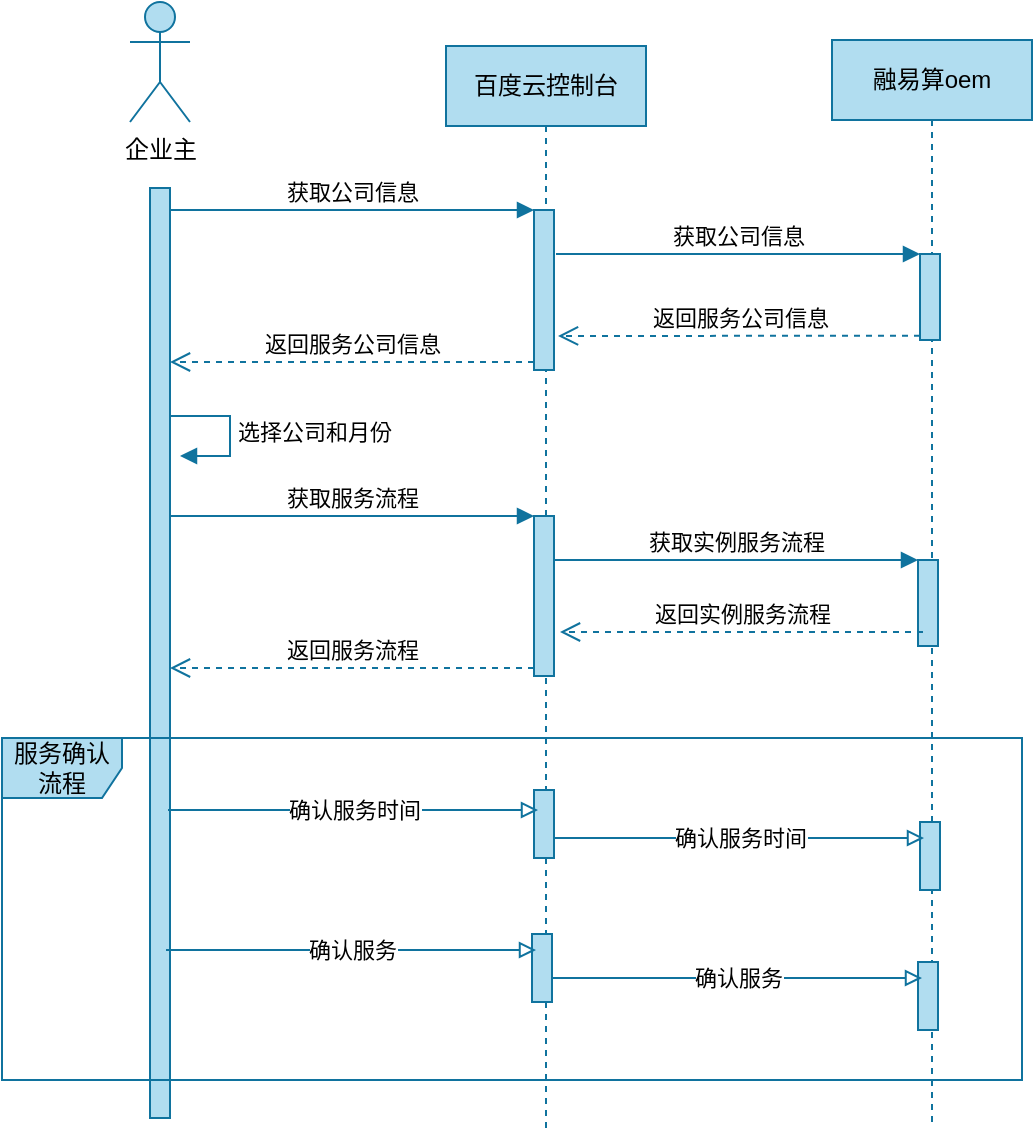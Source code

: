 <mxfile version="14.5.0" type="github">
  <diagram id="pdiUcYmV41l5lF85I3fY" name="第 1 页">
    <mxGraphModel dx="2435" dy="1243" grid="0" gridSize="10" guides="1" tooltips="1" connect="1" arrows="1" fold="1" page="0" pageScale="1" pageWidth="827" pageHeight="1169" math="0" shadow="0">
      <root>
        <mxCell id="0" />
        <mxCell id="1" parent="0" />
        <mxCell id="1grWuq6EI6ZFpnW52qJH-1" value="&lt;font color=&quot;#000000&quot;&gt;百度云控制台&lt;br&gt;&lt;/font&gt;" style="shape=umlLifeline;perimeter=lifelinePerimeter;whiteSpace=wrap;html=1;container=1;collapsible=0;recursiveResize=0;outlineConnect=0;fillColor=#b1ddf0;strokeColor=#10739e;" vertex="1" parent="1">
          <mxGeometry x="-539" y="-187" width="100" height="543" as="geometry" />
        </mxCell>
        <mxCell id="1grWuq6EI6ZFpnW52qJH-29" value="" style="html=1;points=[];perimeter=orthogonalPerimeter;fillColor=#b1ddf0;strokeColor=#10739e;" vertex="1" parent="1grWuq6EI6ZFpnW52qJH-1">
          <mxGeometry x="44" y="82" width="10" height="80" as="geometry" />
        </mxCell>
        <mxCell id="1grWuq6EI6ZFpnW52qJH-47" value="" style="html=1;points=[];perimeter=orthogonalPerimeter;fillColor=#b1ddf0;strokeColor=#10739e;" vertex="1" parent="1grWuq6EI6ZFpnW52qJH-1">
          <mxGeometry x="44" y="235" width="10" height="80" as="geometry" />
        </mxCell>
        <mxCell id="1grWuq6EI6ZFpnW52qJH-48" value="获取服务流程" style="html=1;verticalAlign=bottom;endArrow=block;entryX=0;entryY=0;fillColor=#b1ddf0;strokeColor=#10739e;" edge="1" parent="1grWuq6EI6ZFpnW52qJH-1" target="1grWuq6EI6ZFpnW52qJH-47">
          <mxGeometry relative="1" as="geometry">
            <mxPoint x="-138" y="235" as="sourcePoint" />
          </mxGeometry>
        </mxCell>
        <mxCell id="1grWuq6EI6ZFpnW52qJH-49" value="返回服务流程" style="html=1;verticalAlign=bottom;endArrow=open;dashed=1;endSize=8;exitX=0;exitY=0.95;fillColor=#b1ddf0;strokeColor=#10739e;" edge="1" parent="1grWuq6EI6ZFpnW52qJH-1" source="1grWuq6EI6ZFpnW52qJH-47">
          <mxGeometry relative="1" as="geometry">
            <mxPoint x="-138" y="311" as="targetPoint" />
          </mxGeometry>
        </mxCell>
        <mxCell id="1grWuq6EI6ZFpnW52qJH-14" value="" style="html=1;points=[];perimeter=orthogonalPerimeter;fillColor=#b1ddf0;strokeColor=#10739e;" vertex="1" parent="1grWuq6EI6ZFpnW52qJH-1">
          <mxGeometry x="44" y="372" width="10" height="34" as="geometry" />
        </mxCell>
        <mxCell id="1grWuq6EI6ZFpnW52qJH-3" value="企业主&lt;br&gt;" style="shape=umlActor;verticalLabelPosition=bottom;verticalAlign=top;html=1;fillColor=#b1ddf0;strokeColor=#10739e;" vertex="1" parent="1">
          <mxGeometry x="-697" y="-209" width="30" height="60" as="geometry" />
        </mxCell>
        <mxCell id="1grWuq6EI6ZFpnW52qJH-4" value="" style="html=1;points=[];perimeter=orthogonalPerimeter;fillColor=#b1ddf0;strokeColor=#10739e;" vertex="1" parent="1">
          <mxGeometry x="-687" y="-116" width="10" height="465" as="geometry" />
        </mxCell>
        <mxCell id="1grWuq6EI6ZFpnW52qJH-11" value="融易算oem" style="shape=umlLifeline;perimeter=lifelinePerimeter;whiteSpace=wrap;html=1;container=1;collapsible=0;recursiveResize=0;outlineConnect=0;fillColor=#b1ddf0;strokeColor=#10739e;" vertex="1" parent="1">
          <mxGeometry x="-346" y="-190" width="100" height="543" as="geometry" />
        </mxCell>
        <mxCell id="1grWuq6EI6ZFpnW52qJH-32" value="" style="html=1;points=[];perimeter=orthogonalPerimeter;fillColor=#b1ddf0;strokeColor=#10739e;" vertex="1" parent="1grWuq6EI6ZFpnW52qJH-11">
          <mxGeometry x="44" y="107" width="10" height="43" as="geometry" />
        </mxCell>
        <mxCell id="1grWuq6EI6ZFpnW52qJH-33" value="获取公司信息" style="html=1;verticalAlign=bottom;endArrow=block;entryX=0;entryY=0;fillColor=#b1ddf0;strokeColor=#10739e;" edge="1" parent="1grWuq6EI6ZFpnW52qJH-11" target="1grWuq6EI6ZFpnW52qJH-32">
          <mxGeometry relative="1" as="geometry">
            <mxPoint x="-138" y="107" as="sourcePoint" />
          </mxGeometry>
        </mxCell>
        <mxCell id="1grWuq6EI6ZFpnW52qJH-15" value="确认服务时间" style="endArrow=block;endFill=0;html=1;fillColor=#b1ddf0;strokeColor=#10739e;" edge="1" parent="1grWuq6EI6ZFpnW52qJH-11">
          <mxGeometry width="160" relative="1" as="geometry">
            <mxPoint x="-332" y="385" as="sourcePoint" />
            <mxPoint x="-147" y="385" as="targetPoint" />
            <Array as="points">
              <mxPoint x="-147" y="385" />
            </Array>
          </mxGeometry>
        </mxCell>
        <mxCell id="1grWuq6EI6ZFpnW52qJH-17" value="" style="html=1;points=[];perimeter=orthogonalPerimeter;fillColor=#b1ddf0;strokeColor=#10739e;" vertex="1" parent="1grWuq6EI6ZFpnW52qJH-11">
          <mxGeometry x="44" y="391" width="10" height="34" as="geometry" />
        </mxCell>
        <mxCell id="1grWuq6EI6ZFpnW52qJH-18" value="确认服务时间" style="endArrow=block;endFill=0;html=1;fillColor=#b1ddf0;strokeColor=#10739e;" edge="1" parent="1grWuq6EI6ZFpnW52qJH-11">
          <mxGeometry width="160" relative="1" as="geometry">
            <mxPoint x="-139" y="399" as="sourcePoint" />
            <mxPoint x="46" y="399" as="targetPoint" />
            <Array as="points">
              <mxPoint x="46" y="399" />
            </Array>
          </mxGeometry>
        </mxCell>
        <mxCell id="1grWuq6EI6ZFpnW52qJH-25" value="" style="html=1;points=[];perimeter=orthogonalPerimeter;fillColor=#b1ddf0;strokeColor=#10739e;" vertex="1" parent="1grWuq6EI6ZFpnW52qJH-11">
          <mxGeometry x="-150" y="447" width="10" height="34" as="geometry" />
        </mxCell>
        <mxCell id="1grWuq6EI6ZFpnW52qJH-26" value="确认服务" style="endArrow=block;endFill=0;html=1;fillColor=#b1ddf0;strokeColor=#10739e;" edge="1" parent="1grWuq6EI6ZFpnW52qJH-11">
          <mxGeometry width="160" relative="1" as="geometry">
            <mxPoint x="-333" y="455" as="sourcePoint" />
            <mxPoint x="-148" y="455" as="targetPoint" />
            <Array as="points">
              <mxPoint x="-148" y="455" />
            </Array>
          </mxGeometry>
        </mxCell>
        <mxCell id="1grWuq6EI6ZFpnW52qJH-27" value="" style="html=1;points=[];perimeter=orthogonalPerimeter;fillColor=#b1ddf0;strokeColor=#10739e;" vertex="1" parent="1grWuq6EI6ZFpnW52qJH-11">
          <mxGeometry x="43" y="461" width="10" height="34" as="geometry" />
        </mxCell>
        <mxCell id="1grWuq6EI6ZFpnW52qJH-28" value="确认服务" style="endArrow=block;endFill=0;html=1;fillColor=#b1ddf0;strokeColor=#10739e;" edge="1" parent="1grWuq6EI6ZFpnW52qJH-11">
          <mxGeometry width="160" relative="1" as="geometry">
            <mxPoint x="-140" y="469" as="sourcePoint" />
            <mxPoint x="45" y="469" as="targetPoint" />
            <Array as="points">
              <mxPoint x="45" y="469" />
            </Array>
          </mxGeometry>
        </mxCell>
        <mxCell id="1grWuq6EI6ZFpnW52qJH-50" value="" style="html=1;points=[];perimeter=orthogonalPerimeter;fillColor=#b1ddf0;strokeColor=#10739e;" vertex="1" parent="1grWuq6EI6ZFpnW52qJH-11">
          <mxGeometry x="43" y="260" width="10" height="43" as="geometry" />
        </mxCell>
        <mxCell id="1grWuq6EI6ZFpnW52qJH-51" value="获取实例服务流程" style="html=1;verticalAlign=bottom;endArrow=block;entryX=0;entryY=0;fillColor=#b1ddf0;strokeColor=#10739e;" edge="1" parent="1grWuq6EI6ZFpnW52qJH-11" target="1grWuq6EI6ZFpnW52qJH-50">
          <mxGeometry relative="1" as="geometry">
            <mxPoint x="-139" y="260" as="sourcePoint" />
          </mxGeometry>
        </mxCell>
        <mxCell id="1grWuq6EI6ZFpnW52qJH-20" value="选择公司和月份" style="edgeStyle=orthogonalEdgeStyle;html=1;align=left;spacingLeft=2;endArrow=block;rounded=0;entryX=1;entryY=0;fillColor=#b1ddf0;strokeColor=#10739e;" edge="1" parent="1">
          <mxGeometry relative="1" as="geometry">
            <mxPoint x="-677" y="-2" as="sourcePoint" />
            <Array as="points">
              <mxPoint x="-647" y="-2" />
            </Array>
            <mxPoint x="-672" y="18" as="targetPoint" />
          </mxGeometry>
        </mxCell>
        <mxCell id="1grWuq6EI6ZFpnW52qJH-30" value="获取公司信息" style="html=1;verticalAlign=bottom;endArrow=block;entryX=0;entryY=0;fillColor=#b1ddf0;strokeColor=#10739e;" edge="1" target="1grWuq6EI6ZFpnW52qJH-29" parent="1" source="1grWuq6EI6ZFpnW52qJH-4">
          <mxGeometry relative="1" as="geometry">
            <mxPoint x="-565" y="-105" as="sourcePoint" />
          </mxGeometry>
        </mxCell>
        <mxCell id="1grWuq6EI6ZFpnW52qJH-31" value="返回服务公司信息" style="html=1;verticalAlign=bottom;endArrow=open;dashed=1;endSize=8;exitX=0;exitY=0.95;fillColor=#b1ddf0;strokeColor=#10739e;" edge="1" source="1grWuq6EI6ZFpnW52qJH-29" parent="1" target="1grWuq6EI6ZFpnW52qJH-4">
          <mxGeometry relative="1" as="geometry">
            <mxPoint x="-565" y="-29" as="targetPoint" />
          </mxGeometry>
        </mxCell>
        <mxCell id="1grWuq6EI6ZFpnW52qJH-34" value="返回服务公司信息" style="html=1;verticalAlign=bottom;endArrow=open;dashed=1;endSize=8;exitX=0;exitY=0.95;fillColor=#b1ddf0;strokeColor=#10739e;" edge="1" parent="1" source="1grWuq6EI6ZFpnW52qJH-32">
          <mxGeometry relative="1" as="geometry">
            <mxPoint x="-483" y="-42" as="targetPoint" />
          </mxGeometry>
        </mxCell>
        <mxCell id="1grWuq6EI6ZFpnW52qJH-52" value="返回实例服务流程" style="html=1;verticalAlign=bottom;endArrow=open;dashed=1;endSize=8;exitX=0;exitY=0.95;fillColor=#b1ddf0;strokeColor=#10739e;" edge="1" parent="1">
          <mxGeometry relative="1" as="geometry">
            <mxPoint x="-482" y="106" as="targetPoint" />
            <mxPoint x="-300.5" y="106.0" as="sourcePoint" />
          </mxGeometry>
        </mxCell>
        <mxCell id="1grWuq6EI6ZFpnW52qJH-55" value="服务确认流程" style="shape=umlFrame;whiteSpace=wrap;html=1;fillColor=#b1ddf0;strokeColor=#10739e;" vertex="1" parent="1">
          <mxGeometry x="-761" y="159" width="510" height="171" as="geometry" />
        </mxCell>
      </root>
    </mxGraphModel>
  </diagram>
</mxfile>
